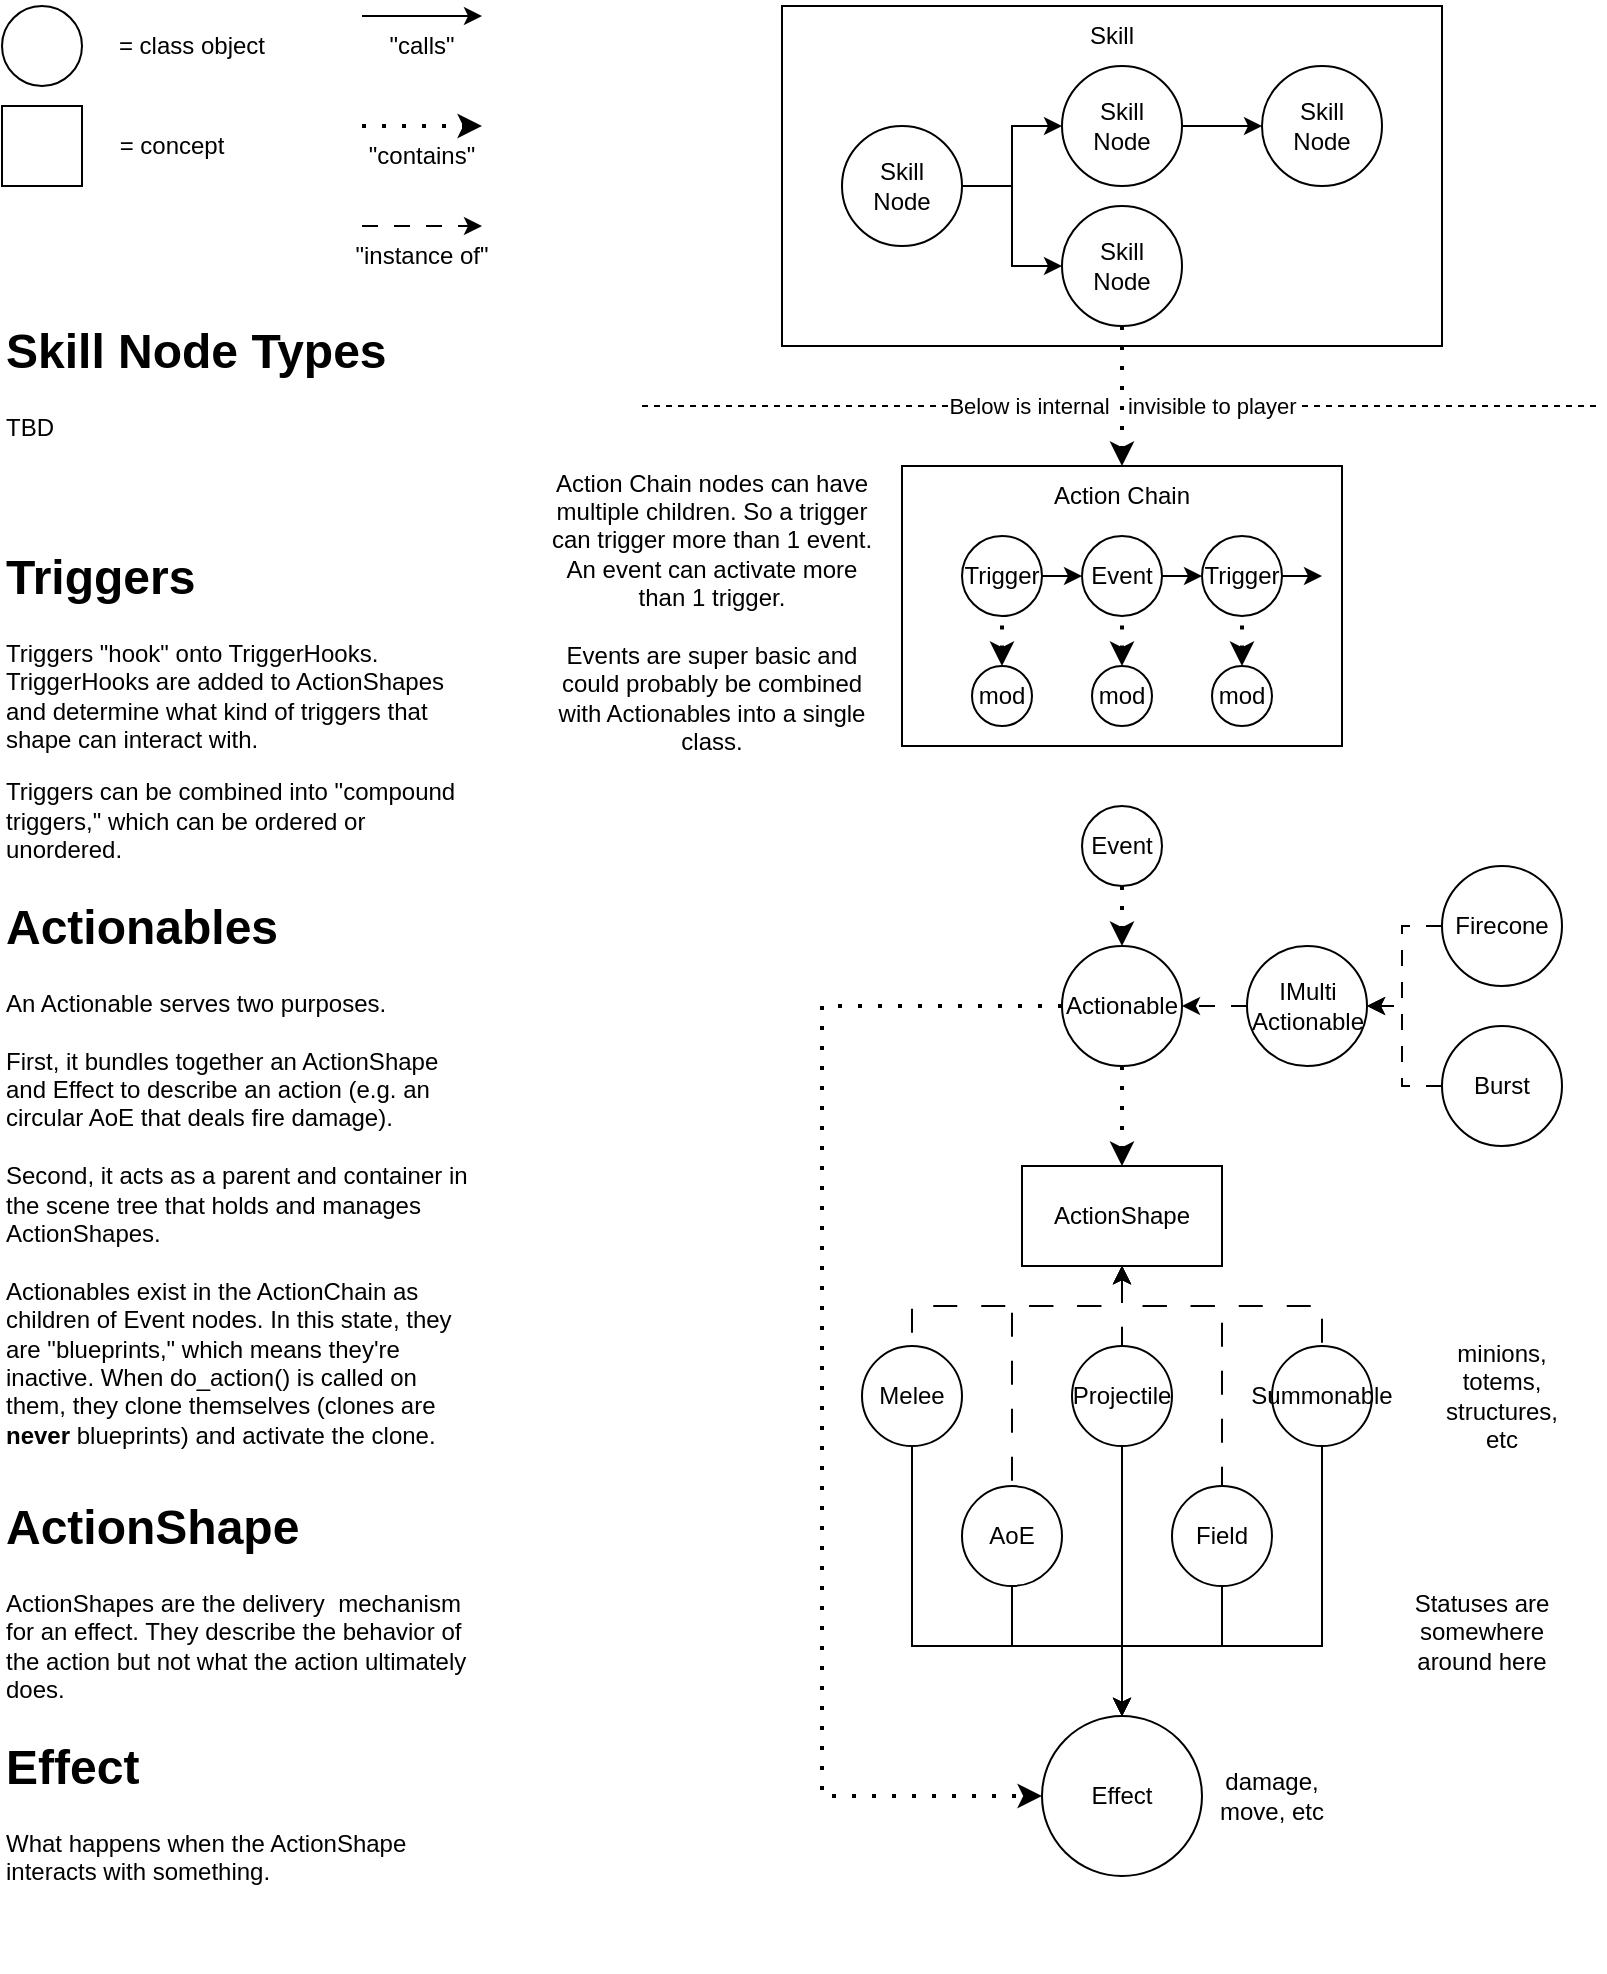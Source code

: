 <mxfile version="24.5.2" type="device">
  <diagram name="Page-1" id="iW3yQBBExaVnJd8Yr-Wd">
    <mxGraphModel dx="1430" dy="763" grid="1" gridSize="10" guides="1" tooltips="1" connect="1" arrows="1" fold="1" page="1" pageScale="1" pageWidth="850" pageHeight="1100" math="0" shadow="0">
      <root>
        <mxCell id="0" />
        <mxCell id="1" parent="0" />
        <mxCell id="FArzSYG2MaIiURq2nYFA-11" value="" style="ellipse;whiteSpace=wrap;html=1;aspect=fixed;" parent="1" vertex="1">
          <mxGeometry x="40" y="40" width="40" height="40" as="geometry" />
        </mxCell>
        <mxCell id="FArzSYG2MaIiURq2nYFA-12" value="= class object" style="text;html=1;align=center;verticalAlign=middle;whiteSpace=wrap;rounded=0;" parent="1" vertex="1">
          <mxGeometry x="90" y="45" width="90" height="30" as="geometry" />
        </mxCell>
        <mxCell id="FArzSYG2MaIiURq2nYFA-13" value="" style="rounded=0;whiteSpace=wrap;html=1;" parent="1" vertex="1">
          <mxGeometry x="40" y="90" width="40" height="40" as="geometry" />
        </mxCell>
        <mxCell id="FArzSYG2MaIiURq2nYFA-14" value="= concept" style="text;html=1;align=center;verticalAlign=middle;whiteSpace=wrap;rounded=0;" parent="1" vertex="1">
          <mxGeometry x="80" y="95" width="90" height="30" as="geometry" />
        </mxCell>
        <mxCell id="FArzSYG2MaIiURq2nYFA-25" value="&lt;div&gt;Below is internal &amp;nbsp; invisible to player&lt;/div&gt;" style="endArrow=none;dashed=1;html=1;rounded=0;" parent="1" edge="1">
          <mxGeometry width="50" height="50" relative="1" as="geometry">
            <mxPoint x="360" y="240" as="sourcePoint" />
            <mxPoint x="840" y="240" as="targetPoint" />
          </mxGeometry>
        </mxCell>
        <mxCell id="FArzSYG2MaIiURq2nYFA-27" value="" style="group" parent="1" vertex="1" connectable="0">
          <mxGeometry x="430" y="40" width="330" height="170" as="geometry" />
        </mxCell>
        <mxCell id="FArzSYG2MaIiURq2nYFA-15" value="" style="rounded=0;whiteSpace=wrap;html=1;" parent="FArzSYG2MaIiURq2nYFA-27" vertex="1">
          <mxGeometry width="330" height="170" as="geometry" />
        </mxCell>
        <mxCell id="FArzSYG2MaIiURq2nYFA-22" style="edgeStyle=orthogonalEdgeStyle;rounded=0;orthogonalLoop=1;jettySize=auto;html=1;exitX=1;exitY=0.5;exitDx=0;exitDy=0;entryX=0;entryY=0.5;entryDx=0;entryDy=0;" parent="FArzSYG2MaIiURq2nYFA-27" source="FArzSYG2MaIiURq2nYFA-16" target="FArzSYG2MaIiURq2nYFA-18" edge="1">
          <mxGeometry relative="1" as="geometry" />
        </mxCell>
        <mxCell id="FArzSYG2MaIiURq2nYFA-23" style="edgeStyle=orthogonalEdgeStyle;rounded=0;orthogonalLoop=1;jettySize=auto;html=1;exitX=1;exitY=0.5;exitDx=0;exitDy=0;entryX=0;entryY=0.5;entryDx=0;entryDy=0;" parent="FArzSYG2MaIiURq2nYFA-27" source="FArzSYG2MaIiURq2nYFA-16" target="FArzSYG2MaIiURq2nYFA-19" edge="1">
          <mxGeometry relative="1" as="geometry" />
        </mxCell>
        <mxCell id="FArzSYG2MaIiURq2nYFA-16" value="&lt;div&gt;Skill&lt;/div&gt;&lt;div&gt;Node&lt;br&gt;&lt;/div&gt;" style="ellipse;whiteSpace=wrap;html=1;aspect=fixed;" parent="FArzSYG2MaIiURq2nYFA-27" vertex="1">
          <mxGeometry x="30" y="60" width="60" height="60" as="geometry" />
        </mxCell>
        <mxCell id="FArzSYG2MaIiURq2nYFA-21" style="edgeStyle=orthogonalEdgeStyle;rounded=0;orthogonalLoop=1;jettySize=auto;html=1;exitX=1;exitY=0.5;exitDx=0;exitDy=0;entryX=0;entryY=0.5;entryDx=0;entryDy=0;" parent="FArzSYG2MaIiURq2nYFA-27" source="FArzSYG2MaIiURq2nYFA-18" target="FArzSYG2MaIiURq2nYFA-20" edge="1">
          <mxGeometry relative="1" as="geometry" />
        </mxCell>
        <mxCell id="FArzSYG2MaIiURq2nYFA-18" value="&lt;div&gt;Skill&lt;/div&gt;&lt;div&gt;Node&lt;br&gt;&lt;/div&gt;" style="ellipse;whiteSpace=wrap;html=1;aspect=fixed;" parent="FArzSYG2MaIiURq2nYFA-27" vertex="1">
          <mxGeometry x="140" y="30" width="60" height="60" as="geometry" />
        </mxCell>
        <mxCell id="FArzSYG2MaIiURq2nYFA-19" value="&lt;div&gt;Skill&lt;/div&gt;&lt;div&gt;Node&lt;br&gt;&lt;/div&gt;" style="ellipse;whiteSpace=wrap;html=1;aspect=fixed;" parent="FArzSYG2MaIiURq2nYFA-27" vertex="1">
          <mxGeometry x="140" y="100" width="60" height="60" as="geometry" />
        </mxCell>
        <mxCell id="FArzSYG2MaIiURq2nYFA-20" value="&lt;div&gt;Skill&lt;/div&gt;&lt;div&gt;Node&lt;br&gt;&lt;/div&gt;" style="ellipse;whiteSpace=wrap;html=1;aspect=fixed;" parent="FArzSYG2MaIiURq2nYFA-27" vertex="1">
          <mxGeometry x="240" y="30" width="60" height="60" as="geometry" />
        </mxCell>
        <mxCell id="FArzSYG2MaIiURq2nYFA-24" value="Skill" style="text;html=1;align=center;verticalAlign=middle;whiteSpace=wrap;rounded=0;" parent="FArzSYG2MaIiURq2nYFA-27" vertex="1">
          <mxGeometry x="135" width="60" height="30" as="geometry" />
        </mxCell>
        <mxCell id="FArzSYG2MaIiURq2nYFA-8" value="" style="rounded=0;whiteSpace=wrap;html=1;" parent="1" vertex="1">
          <mxGeometry x="490" y="270" width="220" height="140" as="geometry" />
        </mxCell>
        <mxCell id="FArzSYG2MaIiURq2nYFA-4" style="edgeStyle=orthogonalEdgeStyle;rounded=0;orthogonalLoop=1;jettySize=auto;html=1;exitX=1;exitY=0.5;exitDx=0;exitDy=0;entryX=0;entryY=0.5;entryDx=0;entryDy=0;" parent="1" source="FArzSYG2MaIiURq2nYFA-1" target="FArzSYG2MaIiURq2nYFA-2" edge="1">
          <mxGeometry relative="1" as="geometry" />
        </mxCell>
        <mxCell id="FArzSYG2MaIiURq2nYFA-1" value="Trigger" style="ellipse;whiteSpace=wrap;html=1;aspect=fixed;" parent="1" vertex="1">
          <mxGeometry x="520" y="305" width="40" height="40" as="geometry" />
        </mxCell>
        <mxCell id="FArzSYG2MaIiURq2nYFA-5" style="edgeStyle=orthogonalEdgeStyle;rounded=0;orthogonalLoop=1;jettySize=auto;html=1;exitX=1;exitY=0.5;exitDx=0;exitDy=0;entryX=0;entryY=0.5;entryDx=0;entryDy=0;" parent="1" source="FArzSYG2MaIiURq2nYFA-2" target="FArzSYG2MaIiURq2nYFA-3" edge="1">
          <mxGeometry relative="1" as="geometry" />
        </mxCell>
        <mxCell id="FArzSYG2MaIiURq2nYFA-2" value="Event" style="ellipse;whiteSpace=wrap;html=1;aspect=fixed;" parent="1" vertex="1">
          <mxGeometry x="580" y="305" width="40" height="40" as="geometry" />
        </mxCell>
        <mxCell id="FArzSYG2MaIiURq2nYFA-6" style="edgeStyle=orthogonalEdgeStyle;rounded=0;orthogonalLoop=1;jettySize=auto;html=1;exitX=1;exitY=0.5;exitDx=0;exitDy=0;" parent="1" source="FArzSYG2MaIiURq2nYFA-3" edge="1">
          <mxGeometry relative="1" as="geometry">
            <mxPoint x="700" y="324.944" as="targetPoint" />
          </mxGeometry>
        </mxCell>
        <mxCell id="FArzSYG2MaIiURq2nYFA-3" value="Trigger" style="ellipse;whiteSpace=wrap;html=1;aspect=fixed;" parent="1" vertex="1">
          <mxGeometry x="640" y="305" width="40" height="40" as="geometry" />
        </mxCell>
        <mxCell id="FArzSYG2MaIiURq2nYFA-9" value="Action Chain" style="text;html=1;align=center;verticalAlign=middle;whiteSpace=wrap;rounded=0;" parent="1" vertex="1">
          <mxGeometry x="560" y="270" width="80" height="30" as="geometry" />
        </mxCell>
        <mxCell id="FArzSYG2MaIiURq2nYFA-34" style="edgeStyle=orthogonalEdgeStyle;rounded=0;orthogonalLoop=1;jettySize=auto;html=1;exitX=0.5;exitY=0;exitDx=0;exitDy=0;entryX=0.5;entryY=1;entryDx=0;entryDy=0;dashed=1;dashPattern=1 4;endArrow=none;endFill=0;startArrow=classic;startFill=1;strokeWidth=2;" parent="1" source="FArzSYG2MaIiURq2nYFA-31" target="FArzSYG2MaIiURq2nYFA-2" edge="1">
          <mxGeometry relative="1" as="geometry" />
        </mxCell>
        <mxCell id="FArzSYG2MaIiURq2nYFA-31" value="mod" style="ellipse;whiteSpace=wrap;html=1;aspect=fixed;" parent="1" vertex="1">
          <mxGeometry x="585" y="370" width="30" height="30" as="geometry" />
        </mxCell>
        <mxCell id="FArzSYG2MaIiURq2nYFA-33" style="edgeStyle=orthogonalEdgeStyle;rounded=0;orthogonalLoop=1;jettySize=auto;html=1;exitX=0.5;exitY=0;exitDx=0;exitDy=0;entryX=0.5;entryY=1;entryDx=0;entryDy=0;dashed=1;dashPattern=1 4;endArrow=none;endFill=0;startArrow=classic;startFill=1;strokeWidth=2;" parent="1" source="FArzSYG2MaIiURq2nYFA-32" target="FArzSYG2MaIiURq2nYFA-1" edge="1">
          <mxGeometry relative="1" as="geometry" />
        </mxCell>
        <mxCell id="FArzSYG2MaIiURq2nYFA-32" value="mod" style="ellipse;whiteSpace=wrap;html=1;aspect=fixed;" parent="1" vertex="1">
          <mxGeometry x="525" y="370" width="30" height="30" as="geometry" />
        </mxCell>
        <mxCell id="FArzSYG2MaIiURq2nYFA-38" style="edgeStyle=orthogonalEdgeStyle;rounded=0;orthogonalLoop=1;jettySize=auto;html=1;exitX=0.5;exitY=0;exitDx=0;exitDy=0;entryX=0.5;entryY=1;entryDx=0;entryDy=0;dashed=1;dashPattern=1 4;endArrow=none;endFill=0;startArrow=classic;startFill=1;strokeWidth=2;" parent="1" source="FArzSYG2MaIiURq2nYFA-37" target="FArzSYG2MaIiURq2nYFA-3" edge="1">
          <mxGeometry relative="1" as="geometry" />
        </mxCell>
        <mxCell id="FArzSYG2MaIiURq2nYFA-37" value="mod" style="ellipse;whiteSpace=wrap;html=1;aspect=fixed;" parent="1" vertex="1">
          <mxGeometry x="645" y="370" width="30" height="30" as="geometry" />
        </mxCell>
        <mxCell id="FArzSYG2MaIiURq2nYFA-49" style="edgeStyle=orthogonalEdgeStyle;rounded=0;orthogonalLoop=1;jettySize=auto;html=1;exitX=0.5;exitY=1;exitDx=0;exitDy=0;entryX=0.5;entryY=0;entryDx=0;entryDy=0;dashed=1;dashPattern=1 4;strokeWidth=2;" parent="1" source="FArzSYG2MaIiURq2nYFA-40" target="FArzSYG2MaIiURq2nYFA-48" edge="1">
          <mxGeometry relative="1" as="geometry" />
        </mxCell>
        <mxCell id="FArzSYG2MaIiURq2nYFA-40" value="Event" style="ellipse;whiteSpace=wrap;html=1;aspect=fixed;" parent="1" vertex="1">
          <mxGeometry x="580" y="440" width="40" height="40" as="geometry" />
        </mxCell>
        <mxCell id="FArzSYG2MaIiURq2nYFA-43" value="&lt;div&gt;Action Chain nodes can have multiple children. So a trigger can trigger more than 1 event. An event can activate more than 1 trigger.&lt;/div&gt;&lt;div&gt;&lt;br&gt;&lt;/div&gt;&lt;div&gt;Events are super basic and could probably be combined with Actionables into a single class.&lt;br&gt;&lt;/div&gt;" style="text;html=1;align=center;verticalAlign=middle;whiteSpace=wrap;rounded=0;" parent="1" vertex="1">
          <mxGeometry x="310" y="275" width="170" height="135" as="geometry" />
        </mxCell>
        <mxCell id="e872-VtQfgbK251A0EkZ-23" style="edgeStyle=orthogonalEdgeStyle;rounded=0;orthogonalLoop=1;jettySize=auto;html=1;exitX=0.5;exitY=1;exitDx=0;exitDy=0;dashed=1;dashPattern=1 4;strokeWidth=2;" edge="1" parent="1" source="FArzSYG2MaIiURq2nYFA-48" target="e872-VtQfgbK251A0EkZ-19">
          <mxGeometry relative="1" as="geometry" />
        </mxCell>
        <mxCell id="e872-VtQfgbK251A0EkZ-42" style="edgeStyle=orthogonalEdgeStyle;rounded=0;orthogonalLoop=1;jettySize=auto;html=1;exitX=0;exitY=0.5;exitDx=0;exitDy=0;entryX=0;entryY=0.5;entryDx=0;entryDy=0;dashed=1;dashPattern=1 4;strokeWidth=2;" edge="1" parent="1" source="FArzSYG2MaIiURq2nYFA-48" target="FArzSYG2MaIiURq2nYFA-83">
          <mxGeometry relative="1" as="geometry">
            <Array as="points">
              <mxPoint x="450" y="540" />
              <mxPoint x="450" y="935" />
            </Array>
          </mxGeometry>
        </mxCell>
        <mxCell id="FArzSYG2MaIiURq2nYFA-48" value="Actionable" style="ellipse;whiteSpace=wrap;html=1;aspect=fixed;" parent="1" vertex="1">
          <mxGeometry x="570" y="510" width="60" height="60" as="geometry" />
        </mxCell>
        <mxCell id="FArzSYG2MaIiURq2nYFA-61" value="Statuses are somewhere around here" style="text;html=1;align=center;verticalAlign=middle;whiteSpace=wrap;rounded=0;" parent="1" vertex="1">
          <mxGeometry x="730" y="820" width="100" height="65" as="geometry" />
        </mxCell>
        <mxCell id="e872-VtQfgbK251A0EkZ-46" style="edgeStyle=orthogonalEdgeStyle;rounded=0;orthogonalLoop=1;jettySize=auto;html=1;exitX=0.5;exitY=1;exitDx=0;exitDy=0;entryX=0.5;entryY=0;entryDx=0;entryDy=0;" edge="1" parent="1" source="FArzSYG2MaIiURq2nYFA-70" target="FArzSYG2MaIiURq2nYFA-83">
          <mxGeometry relative="1" as="geometry">
            <Array as="points">
              <mxPoint x="650" y="860" />
              <mxPoint x="600" y="860" />
            </Array>
          </mxGeometry>
        </mxCell>
        <mxCell id="FArzSYG2MaIiURq2nYFA-70" value="Field" style="ellipse;whiteSpace=wrap;html=1;aspect=fixed;" parent="1" vertex="1">
          <mxGeometry x="625" y="780" width="50" height="50" as="geometry" />
        </mxCell>
        <mxCell id="e872-VtQfgbK251A0EkZ-45" style="edgeStyle=orthogonalEdgeStyle;rounded=0;orthogonalLoop=1;jettySize=auto;html=1;exitX=0.5;exitY=1;exitDx=0;exitDy=0;entryX=0.5;entryY=0;entryDx=0;entryDy=0;" edge="1" parent="1" source="FArzSYG2MaIiURq2nYFA-75" target="FArzSYG2MaIiURq2nYFA-83">
          <mxGeometry relative="1" as="geometry">
            <mxPoint x="600.095" y="890" as="targetPoint" />
          </mxGeometry>
        </mxCell>
        <mxCell id="FArzSYG2MaIiURq2nYFA-75" value="Projectile" style="ellipse;whiteSpace=wrap;html=1;aspect=fixed;" parent="1" vertex="1">
          <mxGeometry x="575" y="710" width="50" height="50" as="geometry" />
        </mxCell>
        <mxCell id="e872-VtQfgbK251A0EkZ-47" style="edgeStyle=orthogonalEdgeStyle;rounded=0;orthogonalLoop=1;jettySize=auto;html=1;exitX=0.5;exitY=1;exitDx=0;exitDy=0;entryX=0.5;entryY=0;entryDx=0;entryDy=0;" edge="1" parent="1" source="FArzSYG2MaIiURq2nYFA-78" target="FArzSYG2MaIiURq2nYFA-83">
          <mxGeometry relative="1" as="geometry">
            <Array as="points">
              <mxPoint x="700" y="860" />
              <mxPoint x="600" y="860" />
            </Array>
          </mxGeometry>
        </mxCell>
        <mxCell id="FArzSYG2MaIiURq2nYFA-78" value="Summonable" style="ellipse;whiteSpace=wrap;html=1;aspect=fixed;" parent="1" vertex="1">
          <mxGeometry x="675" y="710" width="50" height="50" as="geometry" />
        </mxCell>
        <mxCell id="FArzSYG2MaIiURq2nYFA-82" value="minions, totems, structures, etc" style="text;html=1;align=center;verticalAlign=middle;whiteSpace=wrap;rounded=0;" parent="1" vertex="1">
          <mxGeometry x="760" y="720" width="60" height="30" as="geometry" />
        </mxCell>
        <mxCell id="FArzSYG2MaIiURq2nYFA-83" value="Effect" style="ellipse;whiteSpace=wrap;html=1;aspect=fixed;" parent="1" vertex="1">
          <mxGeometry x="560" y="895" width="80" height="80" as="geometry" />
        </mxCell>
        <mxCell id="FArzSYG2MaIiURq2nYFA-84" value="damage, move, etc" style="text;html=1;align=center;verticalAlign=middle;whiteSpace=wrap;rounded=0;" parent="1" vertex="1">
          <mxGeometry x="645" y="920" width="60" height="30" as="geometry" />
        </mxCell>
        <mxCell id="FArzSYG2MaIiURq2nYFA-89" style="edgeStyle=orthogonalEdgeStyle;rounded=0;orthogonalLoop=1;jettySize=auto;html=1;exitX=0.5;exitY=1;exitDx=0;exitDy=0;entryX=0.5;entryY=0;entryDx=0;entryDy=0;dashed=1;dashPattern=1 4;strokeWidth=2;" parent="1" source="FArzSYG2MaIiURq2nYFA-19" target="FArzSYG2MaIiURq2nYFA-9" edge="1">
          <mxGeometry relative="1" as="geometry" />
        </mxCell>
        <mxCell id="FArzSYG2MaIiURq2nYFA-91" value="" style="endArrow=classic;html=1;rounded=0;" parent="1" edge="1">
          <mxGeometry width="50" height="50" relative="1" as="geometry">
            <mxPoint x="220" y="45" as="sourcePoint" />
            <mxPoint x="280" y="45" as="targetPoint" />
          </mxGeometry>
        </mxCell>
        <mxCell id="FArzSYG2MaIiURq2nYFA-92" value="&quot;calls&quot;" style="text;html=1;align=center;verticalAlign=middle;whiteSpace=wrap;rounded=0;" parent="1" vertex="1">
          <mxGeometry x="210" y="45" width="80" height="30" as="geometry" />
        </mxCell>
        <mxCell id="FArzSYG2MaIiURq2nYFA-93" value="" style="endArrow=classic;dashed=1;html=1;dashPattern=1 4;strokeWidth=2;rounded=0;endFill=1;" parent="1" edge="1">
          <mxGeometry width="50" height="50" relative="1" as="geometry">
            <mxPoint x="220" y="100" as="sourcePoint" />
            <mxPoint x="280" y="100" as="targetPoint" />
          </mxGeometry>
        </mxCell>
        <mxCell id="FArzSYG2MaIiURq2nYFA-94" value="&quot;contains&quot;" style="text;html=1;align=center;verticalAlign=middle;whiteSpace=wrap;rounded=0;" parent="1" vertex="1">
          <mxGeometry x="210" y="100" width="80" height="30" as="geometry" />
        </mxCell>
        <mxCell id="FArzSYG2MaIiURq2nYFA-95" value="" style="endArrow=classic;dashed=1;html=1;rounded=0;endFill=1;dashPattern=8 8;" parent="1" edge="1">
          <mxGeometry width="50" height="50" relative="1" as="geometry">
            <mxPoint x="220" y="150" as="sourcePoint" />
            <mxPoint x="280" y="150" as="targetPoint" />
          </mxGeometry>
        </mxCell>
        <mxCell id="FArzSYG2MaIiURq2nYFA-96" value="&quot;instance of&quot;" style="text;html=1;align=center;verticalAlign=middle;whiteSpace=wrap;rounded=0;" parent="1" vertex="1">
          <mxGeometry x="210" y="150" width="80" height="30" as="geometry" />
        </mxCell>
        <mxCell id="e872-VtQfgbK251A0EkZ-17" style="edgeStyle=orthogonalEdgeStyle;rounded=0;orthogonalLoop=1;jettySize=auto;html=1;exitX=0;exitY=0.5;exitDx=0;exitDy=0;entryX=1;entryY=0.5;entryDx=0;entryDy=0;dashed=1;dashPattern=8 8;" edge="1" parent="1" source="e872-VtQfgbK251A0EkZ-1" target="FArzSYG2MaIiURq2nYFA-48">
          <mxGeometry relative="1" as="geometry" />
        </mxCell>
        <mxCell id="e872-VtQfgbK251A0EkZ-1" value="&lt;div&gt;IMulti Actionable&lt;/div&gt;" style="ellipse;whiteSpace=wrap;html=1;aspect=fixed;" vertex="1" parent="1">
          <mxGeometry x="662.5" y="510" width="60" height="60" as="geometry" />
        </mxCell>
        <mxCell id="e872-VtQfgbK251A0EkZ-15" style="edgeStyle=orthogonalEdgeStyle;rounded=0;orthogonalLoop=1;jettySize=auto;html=1;exitX=0;exitY=0.5;exitDx=0;exitDy=0;entryX=1;entryY=0.5;entryDx=0;entryDy=0;dashed=1;dashPattern=8 8;" edge="1" parent="1" source="e872-VtQfgbK251A0EkZ-4" target="e872-VtQfgbK251A0EkZ-1">
          <mxGeometry relative="1" as="geometry" />
        </mxCell>
        <mxCell id="e872-VtQfgbK251A0EkZ-4" value="Firecone" style="ellipse;whiteSpace=wrap;html=1;aspect=fixed;" vertex="1" parent="1">
          <mxGeometry x="760" y="470" width="60" height="60" as="geometry" />
        </mxCell>
        <mxCell id="e872-VtQfgbK251A0EkZ-16" style="edgeStyle=orthogonalEdgeStyle;rounded=0;orthogonalLoop=1;jettySize=auto;html=1;exitX=0;exitY=0.5;exitDx=0;exitDy=0;entryX=1;entryY=0.5;entryDx=0;entryDy=0;dashed=1;dashPattern=8 8;" edge="1" parent="1" source="e872-VtQfgbK251A0EkZ-5" target="e872-VtQfgbK251A0EkZ-1">
          <mxGeometry relative="1" as="geometry" />
        </mxCell>
        <mxCell id="e872-VtQfgbK251A0EkZ-5" value="Burst" style="ellipse;whiteSpace=wrap;html=1;aspect=fixed;" vertex="1" parent="1">
          <mxGeometry x="760" y="550" width="60" height="60" as="geometry" />
        </mxCell>
        <mxCell id="FArzSYG2MaIiURq2nYFA-29" value="&lt;h1 style=&quot;margin-top: 0px;&quot;&gt;Skill Node Types&lt;br&gt;&lt;/h1&gt;&lt;p&gt;TBD&lt;br&gt;&lt;/p&gt;" style="text;html=1;whiteSpace=wrap;overflow=hidden;rounded=0;" parent="1" vertex="1">
          <mxGeometry x="40" y="192.31" width="240" height="117.69" as="geometry" />
        </mxCell>
        <mxCell id="e872-VtQfgbK251A0EkZ-9" value="&lt;h1 style=&quot;margin-top: 0px;&quot;&gt;Triggers&lt;/h1&gt;&lt;p&gt;Triggers &quot;hook&quot; onto TriggerHooks. TriggerHooks are added to ActionShapes and determine what kind of triggers that shape can interact with.&lt;/p&gt;&lt;p&gt;Triggers can be combined into &quot;compound triggers,&quot; which can be ordered or unordered.&lt;br&gt;&lt;/p&gt;" style="text;html=1;whiteSpace=wrap;overflow=hidden;rounded=0;" vertex="1" parent="1">
          <mxGeometry x="40" y="305" width="240" height="190" as="geometry" />
        </mxCell>
        <mxCell id="e872-VtQfgbK251A0EkZ-13" value="&lt;h1 style=&quot;margin-top: 0px;&quot;&gt;Actionables&lt;/h1&gt;&lt;div&gt;An Actionable serves two purposes.&amp;nbsp;&lt;/div&gt;&lt;div&gt;&lt;br&gt;&lt;/div&gt;&lt;div&gt;First, it bundles together an ActionShape and Effect to describe an action (e.g. an circular AoE that deals fire damage).&lt;/div&gt;&lt;div&gt;&lt;br&gt;&lt;/div&gt;&lt;div&gt;Second, it acts as a parent and container in the scene tree that holds and manages ActionShapes.&lt;br&gt;&lt;/div&gt;&lt;div&gt;&lt;br&gt;&lt;/div&gt;&lt;div&gt;Actionables exist in the ActionChain as children of Event nodes. In this state, they are &quot;blueprints,&quot; which means they&#39;re inactive. When do_action() is called on them, they clone themselves (clones are &lt;b&gt;never &lt;/b&gt;blueprints) and activate the clone.&lt;/div&gt;" style="text;html=1;whiteSpace=wrap;overflow=hidden;rounded=0;" vertex="1" parent="1">
          <mxGeometry x="40" y="480" width="240" height="290" as="geometry" />
        </mxCell>
        <mxCell id="e872-VtQfgbK251A0EkZ-49" style="edgeStyle=orthogonalEdgeStyle;rounded=0;orthogonalLoop=1;jettySize=auto;html=1;exitX=0.5;exitY=1;exitDx=0;exitDy=0;entryX=0.5;entryY=0;entryDx=0;entryDy=0;dashed=1;dashPattern=12 12;endArrow=none;endFill=0;startArrow=classic;startFill=1;" edge="1" parent="1" source="e872-VtQfgbK251A0EkZ-19" target="FArzSYG2MaIiURq2nYFA-75">
          <mxGeometry relative="1" as="geometry" />
        </mxCell>
        <mxCell id="e872-VtQfgbK251A0EkZ-50" style="edgeStyle=orthogonalEdgeStyle;rounded=0;orthogonalLoop=1;jettySize=auto;html=1;exitX=0.5;exitY=1;exitDx=0;exitDy=0;entryX=0.5;entryY=0;entryDx=0;entryDy=0;dashed=1;dashPattern=12 12;endArrow=none;endFill=0;startArrow=classic;startFill=1;" edge="1" parent="1" source="e872-VtQfgbK251A0EkZ-19" target="e872-VtQfgbK251A0EkZ-26">
          <mxGeometry relative="1" as="geometry" />
        </mxCell>
        <mxCell id="e872-VtQfgbK251A0EkZ-51" style="edgeStyle=orthogonalEdgeStyle;rounded=0;orthogonalLoop=1;jettySize=auto;html=1;exitX=0.5;exitY=1;exitDx=0;exitDy=0;dashed=1;dashPattern=12 12;endArrow=none;endFill=0;startArrow=classic;startFill=1;" edge="1" parent="1" source="e872-VtQfgbK251A0EkZ-19" target="FArzSYG2MaIiURq2nYFA-78">
          <mxGeometry relative="1" as="geometry" />
        </mxCell>
        <mxCell id="e872-VtQfgbK251A0EkZ-52" style="edgeStyle=orthogonalEdgeStyle;rounded=0;orthogonalLoop=1;jettySize=auto;html=1;exitX=0.5;exitY=1;exitDx=0;exitDy=0;entryX=0.5;entryY=0;entryDx=0;entryDy=0;dashed=1;dashPattern=12 12;endArrow=none;endFill=0;startArrow=classic;startFill=1;" edge="1" parent="1" source="e872-VtQfgbK251A0EkZ-19" target="FArzSYG2MaIiURq2nYFA-70">
          <mxGeometry relative="1" as="geometry">
            <Array as="points">
              <mxPoint x="600" y="690" />
              <mxPoint x="650" y="690" />
            </Array>
          </mxGeometry>
        </mxCell>
        <mxCell id="e872-VtQfgbK251A0EkZ-53" style="edgeStyle=orthogonalEdgeStyle;rounded=0;orthogonalLoop=1;jettySize=auto;html=1;exitX=0.5;exitY=1;exitDx=0;exitDy=0;dashed=1;dashPattern=12 12;endArrow=none;endFill=0;startArrow=classic;startFill=1;" edge="1" parent="1" source="e872-VtQfgbK251A0EkZ-19" target="e872-VtQfgbK251A0EkZ-25">
          <mxGeometry relative="1" as="geometry">
            <Array as="points">
              <mxPoint x="600" y="690" />
              <mxPoint x="545" y="690" />
            </Array>
          </mxGeometry>
        </mxCell>
        <mxCell id="e872-VtQfgbK251A0EkZ-19" value="ActionShape" style="rounded=0;whiteSpace=wrap;html=1;" vertex="1" parent="1">
          <mxGeometry x="550" y="620" width="100" height="50" as="geometry" />
        </mxCell>
        <mxCell id="e872-VtQfgbK251A0EkZ-44" style="edgeStyle=orthogonalEdgeStyle;rounded=0;orthogonalLoop=1;jettySize=auto;html=1;exitX=0.5;exitY=1;exitDx=0;exitDy=0;entryX=0.5;entryY=0;entryDx=0;entryDy=0;" edge="1" parent="1" source="e872-VtQfgbK251A0EkZ-25" target="FArzSYG2MaIiURq2nYFA-83">
          <mxGeometry relative="1" as="geometry">
            <Array as="points">
              <mxPoint x="545" y="860" />
              <mxPoint x="600" y="860" />
            </Array>
          </mxGeometry>
        </mxCell>
        <mxCell id="e872-VtQfgbK251A0EkZ-25" value="AoE" style="ellipse;whiteSpace=wrap;html=1;aspect=fixed;" vertex="1" parent="1">
          <mxGeometry x="520" y="780" width="50" height="50" as="geometry" />
        </mxCell>
        <mxCell id="e872-VtQfgbK251A0EkZ-43" style="edgeStyle=orthogonalEdgeStyle;rounded=0;orthogonalLoop=1;jettySize=auto;html=1;exitX=0.5;exitY=1;exitDx=0;exitDy=0;entryX=0.5;entryY=0;entryDx=0;entryDy=0;" edge="1" parent="1" source="e872-VtQfgbK251A0EkZ-26" target="FArzSYG2MaIiURq2nYFA-83">
          <mxGeometry relative="1" as="geometry">
            <Array as="points">
              <mxPoint x="495" y="860" />
              <mxPoint x="600" y="860" />
            </Array>
          </mxGeometry>
        </mxCell>
        <mxCell id="e872-VtQfgbK251A0EkZ-26" value="Melee" style="ellipse;whiteSpace=wrap;html=1;aspect=fixed;" vertex="1" parent="1">
          <mxGeometry x="470" y="710" width="50" height="50" as="geometry" />
        </mxCell>
        <mxCell id="e872-VtQfgbK251A0EkZ-54" value="&lt;h1 style=&quot;margin-top: 0px;&quot;&gt;ActionShape&lt;/h1&gt;ActionShapes are the delivery&amp;nbsp; mechanism for an effect. They describe the behavior of the action but not what the action ultimately does." style="text;html=1;whiteSpace=wrap;overflow=hidden;rounded=0;" vertex="1" parent="1">
          <mxGeometry x="40" y="780" width="240" height="120" as="geometry" />
        </mxCell>
        <mxCell id="e872-VtQfgbK251A0EkZ-56" value="&lt;h1 style=&quot;margin-top: 0px;&quot;&gt;Effect&lt;/h1&gt;What happens when the ActionShape interacts with something. " style="text;html=1;whiteSpace=wrap;overflow=hidden;rounded=0;" vertex="1" parent="1">
          <mxGeometry x="40" y="900" width="240" height="120" as="geometry" />
        </mxCell>
      </root>
    </mxGraphModel>
  </diagram>
</mxfile>

